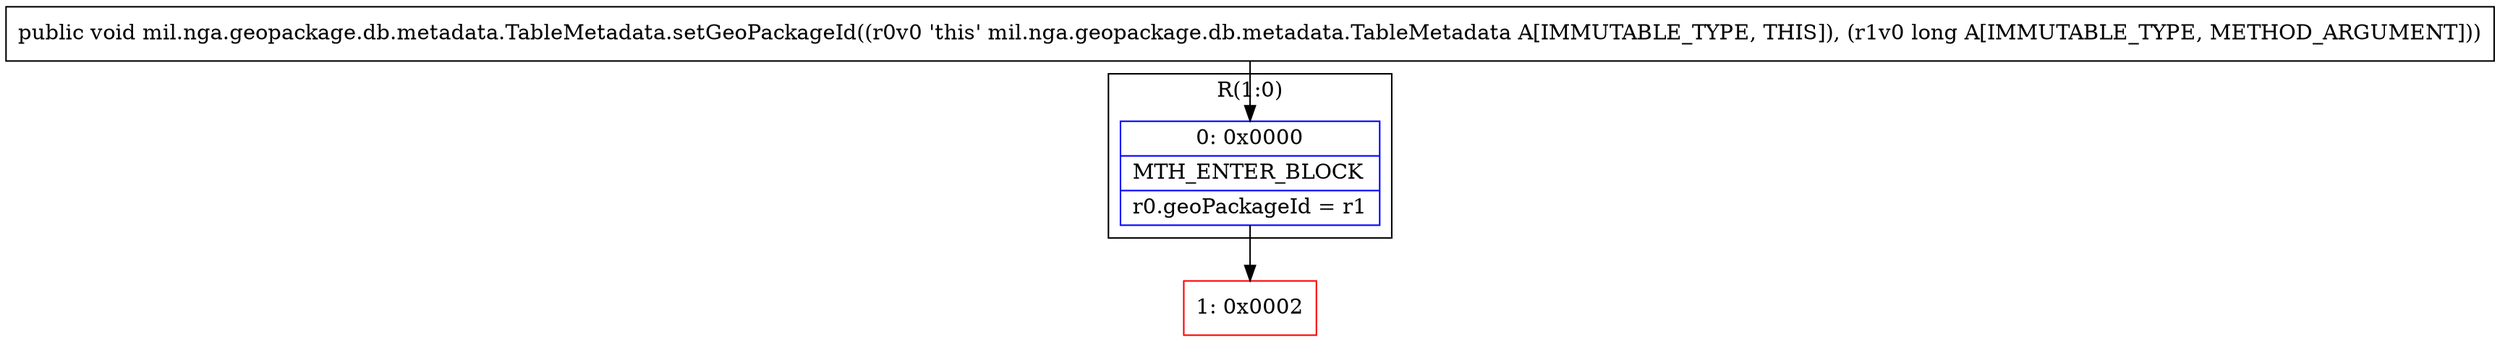 digraph "CFG formil.nga.geopackage.db.metadata.TableMetadata.setGeoPackageId(J)V" {
subgraph cluster_Region_288736960 {
label = "R(1:0)";
node [shape=record,color=blue];
Node_0 [shape=record,label="{0\:\ 0x0000|MTH_ENTER_BLOCK\l|r0.geoPackageId = r1\l}"];
}
Node_1 [shape=record,color=red,label="{1\:\ 0x0002}"];
MethodNode[shape=record,label="{public void mil.nga.geopackage.db.metadata.TableMetadata.setGeoPackageId((r0v0 'this' mil.nga.geopackage.db.metadata.TableMetadata A[IMMUTABLE_TYPE, THIS]), (r1v0 long A[IMMUTABLE_TYPE, METHOD_ARGUMENT])) }"];
MethodNode -> Node_0;
Node_0 -> Node_1;
}

